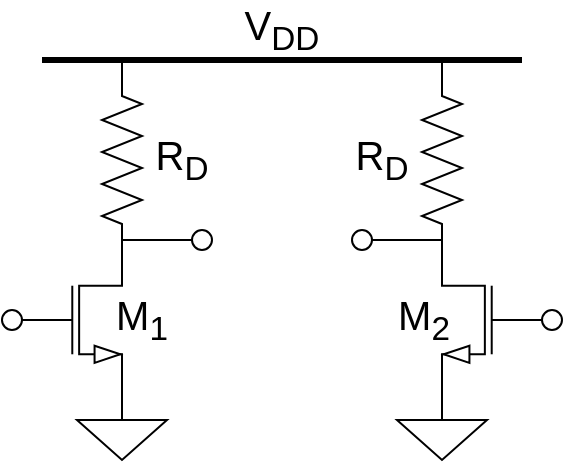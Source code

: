 <mxfile version="24.2.5" type="device">
  <diagram name="第 1 页" id="0uDxQNsOfXzk4vTeQVVr">
    <mxGraphModel dx="545" dy="379" grid="1" gridSize="10" guides="1" tooltips="1" connect="1" arrows="1" fold="1" page="1" pageScale="1" pageWidth="827" pageHeight="1169" math="0" shadow="0">
      <root>
        <mxCell id="0" />
        <mxCell id="1" parent="0" />
        <mxCell id="M4PoE4mDsSXD_86hS0NV-3" value="" style="endArrow=none;html=1;strokeWidth=3;rounded=0;" edge="1" parent="1">
          <mxGeometry width="100" relative="1" as="geometry">
            <mxPoint x="280" y="160" as="sourcePoint" />
            <mxPoint x="520" y="160" as="targetPoint" />
          </mxGeometry>
        </mxCell>
        <mxCell id="M4PoE4mDsSXD_86hS0NV-4" value="" style="verticalLabelPosition=bottom;shadow=0;dashed=0;align=center;html=1;verticalAlign=top;shape=mxgraph.electrical.transistors.nmos;pointerEvents=1;" vertex="1" parent="1">
          <mxGeometry x="260" y="240" width="60" height="100" as="geometry" />
        </mxCell>
        <mxCell id="M4PoE4mDsSXD_86hS0NV-5" value="" style="verticalLabelPosition=bottom;shadow=0;dashed=0;align=center;html=1;verticalAlign=top;shape=mxgraph.electrical.transistors.nmos;pointerEvents=1;flipH=1;" vertex="1" parent="1">
          <mxGeometry x="480" y="240" width="60" height="100" as="geometry" />
        </mxCell>
        <mxCell id="M4PoE4mDsSXD_86hS0NV-6" value="" style="pointerEvents=1;verticalLabelPosition=bottom;shadow=0;dashed=0;align=center;html=1;verticalAlign=top;shape=mxgraph.electrical.resistors.resistor_2;rotation=90;" vertex="1" parent="1">
          <mxGeometry x="430" y="200" width="100" height="20" as="geometry" />
        </mxCell>
        <mxCell id="M4PoE4mDsSXD_86hS0NV-7" value="" style="pointerEvents=1;verticalLabelPosition=bottom;shadow=0;dashed=0;align=center;html=1;verticalAlign=top;shape=mxgraph.electrical.resistors.resistor_2;rotation=90;" vertex="1" parent="1">
          <mxGeometry x="270" y="200" width="100" height="20" as="geometry" />
        </mxCell>
        <mxCell id="M4PoE4mDsSXD_86hS0NV-8" value="" style="pointerEvents=1;verticalLabelPosition=bottom;shadow=0;dashed=0;align=center;html=1;verticalAlign=top;shape=mxgraph.electrical.signal_sources.signal_ground;" vertex="1" parent="1">
          <mxGeometry x="297.5" y="330" width="45" height="30" as="geometry" />
        </mxCell>
        <mxCell id="M4PoE4mDsSXD_86hS0NV-9" value="" style="pointerEvents=1;verticalLabelPosition=bottom;shadow=0;dashed=0;align=center;html=1;verticalAlign=top;shape=mxgraph.electrical.signal_sources.signal_ground;" vertex="1" parent="1">
          <mxGeometry x="457.5" y="330" width="45" height="30" as="geometry" />
        </mxCell>
        <mxCell id="M4PoE4mDsSXD_86hS0NV-10" value="&lt;span style=&quot;font-size: 20px;&quot;&gt;M&lt;sub&gt;1&lt;/sub&gt;&lt;/span&gt;" style="text;html=1;align=center;verticalAlign=middle;whiteSpace=wrap;rounded=0;" vertex="1" parent="1">
          <mxGeometry x="300" y="275" width="60" height="30" as="geometry" />
        </mxCell>
        <mxCell id="M4PoE4mDsSXD_86hS0NV-11" value="&lt;span style=&quot;font-size: 20px;&quot;&gt;M&lt;sub&gt;2&lt;/sub&gt;&lt;/span&gt;" style="text;html=1;align=center;verticalAlign=middle;whiteSpace=wrap;rounded=0;" vertex="1" parent="1">
          <mxGeometry x="441" y="275" width="60" height="30" as="geometry" />
        </mxCell>
        <mxCell id="M4PoE4mDsSXD_86hS0NV-12" value="" style="endArrow=none;html=1;strokeWidth=1;rounded=0;" edge="1" parent="1">
          <mxGeometry width="100" relative="1" as="geometry">
            <mxPoint x="320" y="250" as="sourcePoint" />
            <mxPoint x="360" y="250" as="targetPoint" />
          </mxGeometry>
        </mxCell>
        <mxCell id="M4PoE4mDsSXD_86hS0NV-13" value="" style="endArrow=none;html=1;strokeWidth=1;rounded=0;" edge="1" parent="1">
          <mxGeometry width="100" relative="1" as="geometry">
            <mxPoint x="440" y="250" as="sourcePoint" />
            <mxPoint x="480" y="250" as="targetPoint" />
          </mxGeometry>
        </mxCell>
        <mxCell id="M4PoE4mDsSXD_86hS0NV-14" value="" style="verticalLabelPosition=bottom;shadow=0;dashed=0;align=center;html=1;verticalAlign=top;strokeWidth=1;shape=ellipse;" vertex="1" parent="1">
          <mxGeometry x="355" y="245" width="10" height="10" as="geometry" />
        </mxCell>
        <mxCell id="M4PoE4mDsSXD_86hS0NV-15" value="" style="verticalLabelPosition=bottom;shadow=0;dashed=0;align=center;html=1;verticalAlign=top;strokeWidth=1;shape=ellipse;" vertex="1" parent="1">
          <mxGeometry x="435" y="245" width="10" height="10" as="geometry" />
        </mxCell>
        <mxCell id="M4PoE4mDsSXD_86hS0NV-16" value="&lt;span style=&quot;font-size: 20px;&quot;&gt;R&lt;sub&gt;D&lt;/sub&gt;&lt;/span&gt;&lt;span style=&quot;color: rgba(0, 0, 0, 0); font-family: monospace; font-size: 0px; text-align: start; text-wrap: nowrap;&quot;&gt;%3CmxGraphModel%3E%3Croot%3E%3CmxCell%20id%3D%220%22%2F%3E%3CmxCell%20id%3D%221%22%20parent%3D%220%22%2F%3E%3CmxCell%20id%3D%222%22%20value%3D%22%26lt%3Bspan%20style%3D%26quot%3Bfont-size%3A%2020px%3B%26quot%3B%26gt%3BM%26lt%3Bsub%26gt%3B1%26lt%3B%2Fsub%26gt%3B%26lt%3B%2Fspan%26gt%3B%22%20style%3D%22text%3Bhtml%3D1%3Balign%3Dcenter%3BverticalAlign%3Dmiddle%3BwhiteSpace%3Dwrap%3Brounded%3D0%3B%22%20vertex%3D%221%22%20parent%3D%221%22%3E%3CmxGeometry%20x%3D%22300%22%20y%3D%22275%22%20width%3D%2260%22%20height%3D%2230%22%20as%3D%22geometry%22%2F%3E%3C%2FmxCell%3E%3C%2Froot%3E%3C%2FmxGraphModel%3E&lt;/span&gt;" style="text;html=1;align=center;verticalAlign=middle;whiteSpace=wrap;rounded=0;" vertex="1" parent="1">
          <mxGeometry x="320" y="195" width="60" height="30" as="geometry" />
        </mxCell>
        <mxCell id="M4PoE4mDsSXD_86hS0NV-17" value="&lt;span style=&quot;font-size: 20px;&quot;&gt;R&lt;sub&gt;D&lt;/sub&gt;&lt;/span&gt;&lt;span style=&quot;color: rgba(0, 0, 0, 0); font-family: monospace; font-size: 0px; text-align: start; text-wrap: nowrap;&quot;&gt;%3CmxGraphModel%3E%3Croot%3E%3CmxCell%20id%3D%220%22%2F%3E%3CmxCell%20id%3D%221%22%20parent%3D%220%22%2F%3E%3CmxCell%20id%3D%222%22%20value%3D%22%26lt%3Bspan%20style%3D%26quot%3Bfont-size%3A%2020px%3B%26quot%3B%26gt%3BM%26lt%3Bsub%26gt%3B1%26lt%3B%2Fsub%26gt%3B%26lt%3B%2Fspan%26gt%3B%22%20style%3D%22text%3Bhtml%3D1%3Balign%3Dcenter%3BverticalAlign%3Dmiddle%3BwhiteSpace%3Dwrap%3Brounded%3D0%3B%22%20vertex%3D%221%22%20parent%3D%221%22%3E%3CmxGeometry%20x%3D%22300%22%20y%3D%22275%22%20width%3D%2260%22%20height%3D%2230%22%20as%3D%22geometry%22%2F%3E%3C%2FmxCell%3E%3C%2Froot%3E%3C%2FmxGraphModel%3E&lt;/span&gt;" style="text;html=1;align=center;verticalAlign=middle;whiteSpace=wrap;rounded=0;" vertex="1" parent="1">
          <mxGeometry x="420" y="195" width="60" height="30" as="geometry" />
        </mxCell>
        <mxCell id="M4PoE4mDsSXD_86hS0NV-18" value="V&lt;sub&gt;DD&lt;/sub&gt;" style="text;html=1;align=center;verticalAlign=middle;whiteSpace=wrap;rounded=0;fontSize=20;" vertex="1" parent="1">
          <mxGeometry x="370" y="130" width="60" height="30" as="geometry" />
        </mxCell>
        <mxCell id="M4PoE4mDsSXD_86hS0NV-19" value="" style="verticalLabelPosition=bottom;shadow=0;dashed=0;align=center;html=1;verticalAlign=top;strokeWidth=1;shape=ellipse;" vertex="1" parent="1">
          <mxGeometry x="260" y="285" width="10" height="10" as="geometry" />
        </mxCell>
        <mxCell id="M4PoE4mDsSXD_86hS0NV-20" value="" style="verticalLabelPosition=bottom;shadow=0;dashed=0;align=center;html=1;verticalAlign=top;strokeWidth=1;shape=ellipse;" vertex="1" parent="1">
          <mxGeometry x="530" y="285" width="10" height="10" as="geometry" />
        </mxCell>
      </root>
    </mxGraphModel>
  </diagram>
</mxfile>
